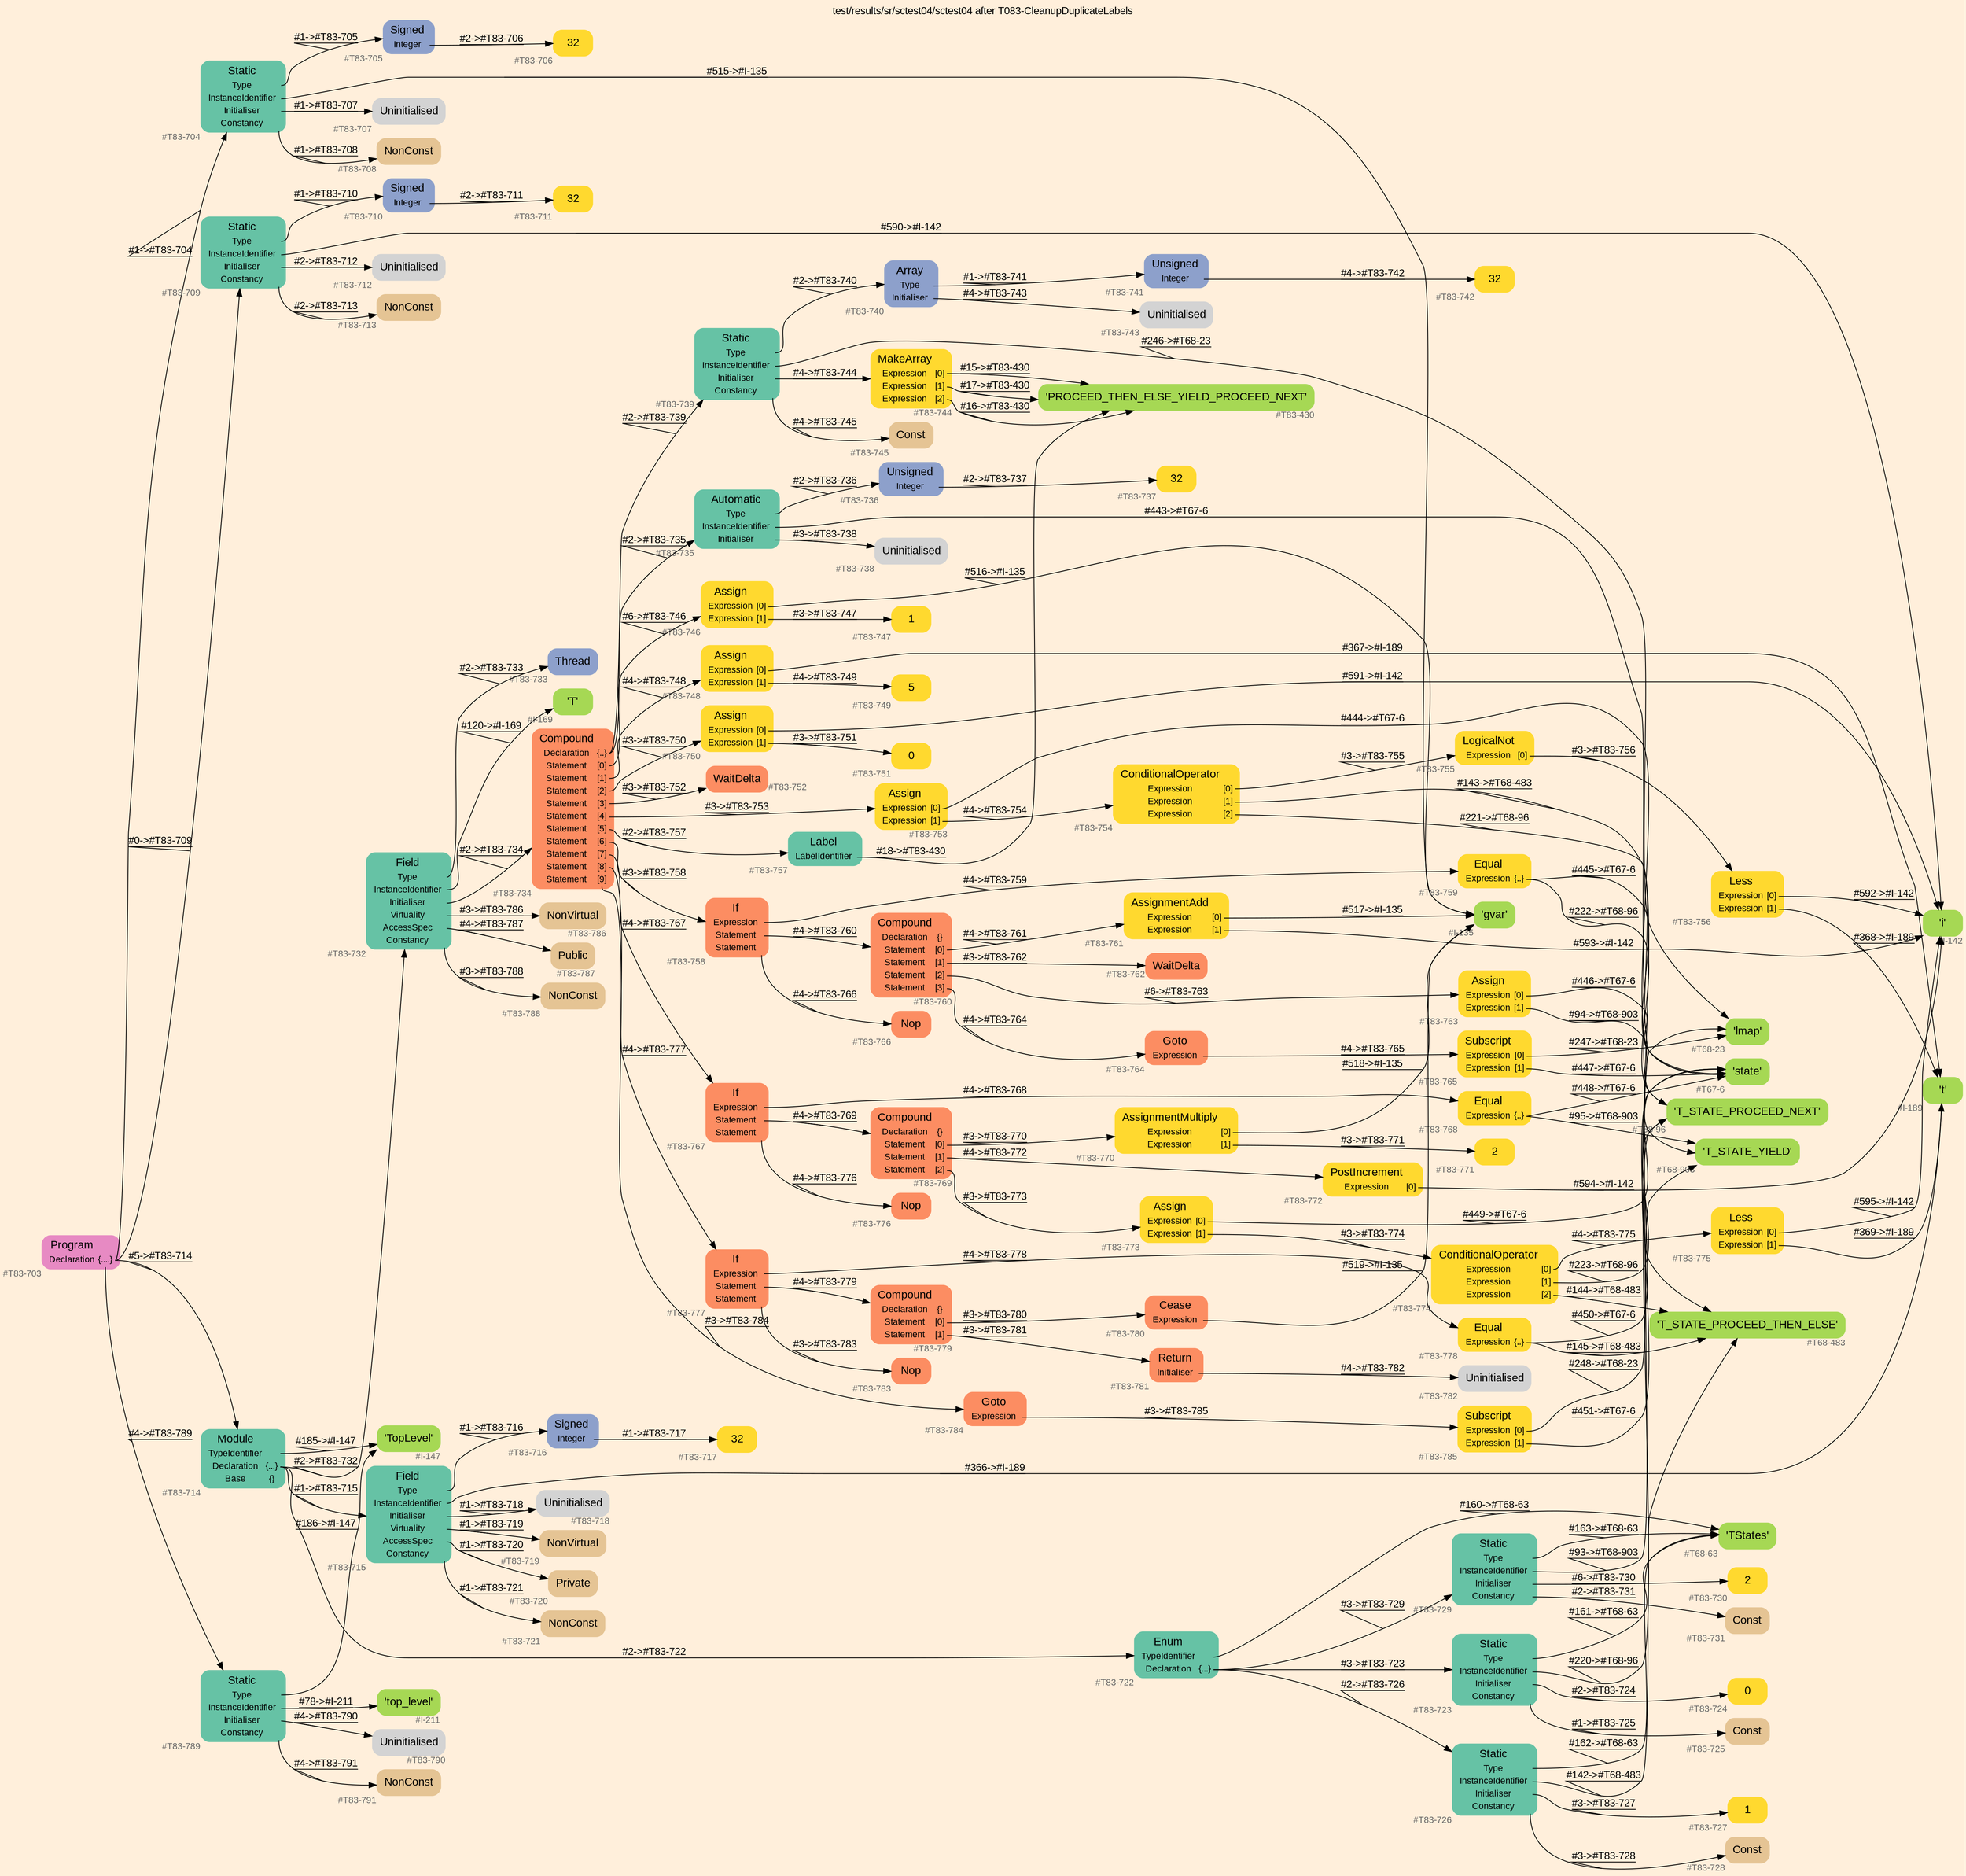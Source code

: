 digraph "test/results/sr/sctest04/sctest04 after T083-CleanupDuplicateLabels" {
label = "test/results/sr/sctest04/sctest04 after T083-CleanupDuplicateLabels"
labelloc = t
graph [
    rankdir = "LR"
    ranksep = 0.3
    bgcolor = antiquewhite1
    color = black
    fontcolor = black
    fontname = "Arial"
];
node [
    fontname = "Arial"
];
edge [
    fontname = "Arial"
];

// -------------------- node figure --------------------
// -------- block #T83-703 ----------
"#T83-703" [
    fillcolor = "/set28/4"
    xlabel = "#T83-703"
    fontsize = "12"
    fontcolor = grey40
    shape = "plaintext"
    label = <<TABLE BORDER="0" CELLBORDER="0" CELLSPACING="0">
     <TR><TD><FONT COLOR="black" POINT-SIZE="15">Program</FONT></TD></TR>
     <TR><TD><FONT COLOR="black" POINT-SIZE="12">Declaration</FONT></TD><TD PORT="port0"><FONT COLOR="black" POINT-SIZE="12">{....}</FONT></TD></TR>
    </TABLE>>
    style = "rounded,filled"
];

// -------- block #T83-704 ----------
"#T83-704" [
    fillcolor = "/set28/1"
    xlabel = "#T83-704"
    fontsize = "12"
    fontcolor = grey40
    shape = "plaintext"
    label = <<TABLE BORDER="0" CELLBORDER="0" CELLSPACING="0">
     <TR><TD><FONT COLOR="black" POINT-SIZE="15">Static</FONT></TD></TR>
     <TR><TD><FONT COLOR="black" POINT-SIZE="12">Type</FONT></TD><TD PORT="port0"></TD></TR>
     <TR><TD><FONT COLOR="black" POINT-SIZE="12">InstanceIdentifier</FONT></TD><TD PORT="port1"></TD></TR>
     <TR><TD><FONT COLOR="black" POINT-SIZE="12">Initialiser</FONT></TD><TD PORT="port2"></TD></TR>
     <TR><TD><FONT COLOR="black" POINT-SIZE="12">Constancy</FONT></TD><TD PORT="port3"></TD></TR>
    </TABLE>>
    style = "rounded,filled"
];

// -------- block #T83-705 ----------
"#T83-705" [
    fillcolor = "/set28/3"
    xlabel = "#T83-705"
    fontsize = "12"
    fontcolor = grey40
    shape = "plaintext"
    label = <<TABLE BORDER="0" CELLBORDER="0" CELLSPACING="0">
     <TR><TD><FONT COLOR="black" POINT-SIZE="15">Signed</FONT></TD></TR>
     <TR><TD><FONT COLOR="black" POINT-SIZE="12">Integer</FONT></TD><TD PORT="port0"></TD></TR>
    </TABLE>>
    style = "rounded,filled"
];

// -------- block #T83-706 ----------
"#T83-706" [
    fillcolor = "/set28/6"
    xlabel = "#T83-706"
    fontsize = "12"
    fontcolor = grey40
    shape = "plaintext"
    label = <<TABLE BORDER="0" CELLBORDER="0" CELLSPACING="0">
     <TR><TD><FONT COLOR="black" POINT-SIZE="15">32</FONT></TD></TR>
    </TABLE>>
    style = "rounded,filled"
];

// -------- block #I-135 ----------
"#I-135" [
    fillcolor = "/set28/5"
    xlabel = "#I-135"
    fontsize = "12"
    fontcolor = grey40
    shape = "plaintext"
    label = <<TABLE BORDER="0" CELLBORDER="0" CELLSPACING="0">
     <TR><TD><FONT COLOR="black" POINT-SIZE="15">'gvar'</FONT></TD></TR>
    </TABLE>>
    style = "rounded,filled"
];

// -------- block #T83-707 ----------
"#T83-707" [
    xlabel = "#T83-707"
    fontsize = "12"
    fontcolor = grey40
    shape = "plaintext"
    label = <<TABLE BORDER="0" CELLBORDER="0" CELLSPACING="0">
     <TR><TD><FONT COLOR="black" POINT-SIZE="15">Uninitialised</FONT></TD></TR>
    </TABLE>>
    style = "rounded,filled"
];

// -------- block #T83-708 ----------
"#T83-708" [
    fillcolor = "/set28/7"
    xlabel = "#T83-708"
    fontsize = "12"
    fontcolor = grey40
    shape = "plaintext"
    label = <<TABLE BORDER="0" CELLBORDER="0" CELLSPACING="0">
     <TR><TD><FONT COLOR="black" POINT-SIZE="15">NonConst</FONT></TD></TR>
    </TABLE>>
    style = "rounded,filled"
];

// -------- block #T83-709 ----------
"#T83-709" [
    fillcolor = "/set28/1"
    xlabel = "#T83-709"
    fontsize = "12"
    fontcolor = grey40
    shape = "plaintext"
    label = <<TABLE BORDER="0" CELLBORDER="0" CELLSPACING="0">
     <TR><TD><FONT COLOR="black" POINT-SIZE="15">Static</FONT></TD></TR>
     <TR><TD><FONT COLOR="black" POINT-SIZE="12">Type</FONT></TD><TD PORT="port0"></TD></TR>
     <TR><TD><FONT COLOR="black" POINT-SIZE="12">InstanceIdentifier</FONT></TD><TD PORT="port1"></TD></TR>
     <TR><TD><FONT COLOR="black" POINT-SIZE="12">Initialiser</FONT></TD><TD PORT="port2"></TD></TR>
     <TR><TD><FONT COLOR="black" POINT-SIZE="12">Constancy</FONT></TD><TD PORT="port3"></TD></TR>
    </TABLE>>
    style = "rounded,filled"
];

// -------- block #T83-710 ----------
"#T83-710" [
    fillcolor = "/set28/3"
    xlabel = "#T83-710"
    fontsize = "12"
    fontcolor = grey40
    shape = "plaintext"
    label = <<TABLE BORDER="0" CELLBORDER="0" CELLSPACING="0">
     <TR><TD><FONT COLOR="black" POINT-SIZE="15">Signed</FONT></TD></TR>
     <TR><TD><FONT COLOR="black" POINT-SIZE="12">Integer</FONT></TD><TD PORT="port0"></TD></TR>
    </TABLE>>
    style = "rounded,filled"
];

// -------- block #T83-711 ----------
"#T83-711" [
    fillcolor = "/set28/6"
    xlabel = "#T83-711"
    fontsize = "12"
    fontcolor = grey40
    shape = "plaintext"
    label = <<TABLE BORDER="0" CELLBORDER="0" CELLSPACING="0">
     <TR><TD><FONT COLOR="black" POINT-SIZE="15">32</FONT></TD></TR>
    </TABLE>>
    style = "rounded,filled"
];

// -------- block #I-142 ----------
"#I-142" [
    fillcolor = "/set28/5"
    xlabel = "#I-142"
    fontsize = "12"
    fontcolor = grey40
    shape = "plaintext"
    label = <<TABLE BORDER="0" CELLBORDER="0" CELLSPACING="0">
     <TR><TD><FONT COLOR="black" POINT-SIZE="15">'i'</FONT></TD></TR>
    </TABLE>>
    style = "rounded,filled"
];

// -------- block #T83-712 ----------
"#T83-712" [
    xlabel = "#T83-712"
    fontsize = "12"
    fontcolor = grey40
    shape = "plaintext"
    label = <<TABLE BORDER="0" CELLBORDER="0" CELLSPACING="0">
     <TR><TD><FONT COLOR="black" POINT-SIZE="15">Uninitialised</FONT></TD></TR>
    </TABLE>>
    style = "rounded,filled"
];

// -------- block #T83-713 ----------
"#T83-713" [
    fillcolor = "/set28/7"
    xlabel = "#T83-713"
    fontsize = "12"
    fontcolor = grey40
    shape = "plaintext"
    label = <<TABLE BORDER="0" CELLBORDER="0" CELLSPACING="0">
     <TR><TD><FONT COLOR="black" POINT-SIZE="15">NonConst</FONT></TD></TR>
    </TABLE>>
    style = "rounded,filled"
];

// -------- block #T83-714 ----------
"#T83-714" [
    fillcolor = "/set28/1"
    xlabel = "#T83-714"
    fontsize = "12"
    fontcolor = grey40
    shape = "plaintext"
    label = <<TABLE BORDER="0" CELLBORDER="0" CELLSPACING="0">
     <TR><TD><FONT COLOR="black" POINT-SIZE="15">Module</FONT></TD></TR>
     <TR><TD><FONT COLOR="black" POINT-SIZE="12">TypeIdentifier</FONT></TD><TD PORT="port0"></TD></TR>
     <TR><TD><FONT COLOR="black" POINT-SIZE="12">Declaration</FONT></TD><TD PORT="port1"><FONT COLOR="black" POINT-SIZE="12">{...}</FONT></TD></TR>
     <TR><TD><FONT COLOR="black" POINT-SIZE="12">Base</FONT></TD><TD PORT="port2"><FONT COLOR="black" POINT-SIZE="12">{}</FONT></TD></TR>
    </TABLE>>
    style = "rounded,filled"
];

// -------- block #I-147 ----------
"#I-147" [
    fillcolor = "/set28/5"
    xlabel = "#I-147"
    fontsize = "12"
    fontcolor = grey40
    shape = "plaintext"
    label = <<TABLE BORDER="0" CELLBORDER="0" CELLSPACING="0">
     <TR><TD><FONT COLOR="black" POINT-SIZE="15">'TopLevel'</FONT></TD></TR>
    </TABLE>>
    style = "rounded,filled"
];

// -------- block #T83-715 ----------
"#T83-715" [
    fillcolor = "/set28/1"
    xlabel = "#T83-715"
    fontsize = "12"
    fontcolor = grey40
    shape = "plaintext"
    label = <<TABLE BORDER="0" CELLBORDER="0" CELLSPACING="0">
     <TR><TD><FONT COLOR="black" POINT-SIZE="15">Field</FONT></TD></TR>
     <TR><TD><FONT COLOR="black" POINT-SIZE="12">Type</FONT></TD><TD PORT="port0"></TD></TR>
     <TR><TD><FONT COLOR="black" POINT-SIZE="12">InstanceIdentifier</FONT></TD><TD PORT="port1"></TD></TR>
     <TR><TD><FONT COLOR="black" POINT-SIZE="12">Initialiser</FONT></TD><TD PORT="port2"></TD></TR>
     <TR><TD><FONT COLOR="black" POINT-SIZE="12">Virtuality</FONT></TD><TD PORT="port3"></TD></TR>
     <TR><TD><FONT COLOR="black" POINT-SIZE="12">AccessSpec</FONT></TD><TD PORT="port4"></TD></TR>
     <TR><TD><FONT COLOR="black" POINT-SIZE="12">Constancy</FONT></TD><TD PORT="port5"></TD></TR>
    </TABLE>>
    style = "rounded,filled"
];

// -------- block #T83-716 ----------
"#T83-716" [
    fillcolor = "/set28/3"
    xlabel = "#T83-716"
    fontsize = "12"
    fontcolor = grey40
    shape = "plaintext"
    label = <<TABLE BORDER="0" CELLBORDER="0" CELLSPACING="0">
     <TR><TD><FONT COLOR="black" POINT-SIZE="15">Signed</FONT></TD></TR>
     <TR><TD><FONT COLOR="black" POINT-SIZE="12">Integer</FONT></TD><TD PORT="port0"></TD></TR>
    </TABLE>>
    style = "rounded,filled"
];

// -------- block #T83-717 ----------
"#T83-717" [
    fillcolor = "/set28/6"
    xlabel = "#T83-717"
    fontsize = "12"
    fontcolor = grey40
    shape = "plaintext"
    label = <<TABLE BORDER="0" CELLBORDER="0" CELLSPACING="0">
     <TR><TD><FONT COLOR="black" POINT-SIZE="15">32</FONT></TD></TR>
    </TABLE>>
    style = "rounded,filled"
];

// -------- block #I-189 ----------
"#I-189" [
    fillcolor = "/set28/5"
    xlabel = "#I-189"
    fontsize = "12"
    fontcolor = grey40
    shape = "plaintext"
    label = <<TABLE BORDER="0" CELLBORDER="0" CELLSPACING="0">
     <TR><TD><FONT COLOR="black" POINT-SIZE="15">'t'</FONT></TD></TR>
    </TABLE>>
    style = "rounded,filled"
];

// -------- block #T83-718 ----------
"#T83-718" [
    xlabel = "#T83-718"
    fontsize = "12"
    fontcolor = grey40
    shape = "plaintext"
    label = <<TABLE BORDER="0" CELLBORDER="0" CELLSPACING="0">
     <TR><TD><FONT COLOR="black" POINT-SIZE="15">Uninitialised</FONT></TD></TR>
    </TABLE>>
    style = "rounded,filled"
];

// -------- block #T83-719 ----------
"#T83-719" [
    fillcolor = "/set28/7"
    xlabel = "#T83-719"
    fontsize = "12"
    fontcolor = grey40
    shape = "plaintext"
    label = <<TABLE BORDER="0" CELLBORDER="0" CELLSPACING="0">
     <TR><TD><FONT COLOR="black" POINT-SIZE="15">NonVirtual</FONT></TD></TR>
    </TABLE>>
    style = "rounded,filled"
];

// -------- block #T83-720 ----------
"#T83-720" [
    fillcolor = "/set28/7"
    xlabel = "#T83-720"
    fontsize = "12"
    fontcolor = grey40
    shape = "plaintext"
    label = <<TABLE BORDER="0" CELLBORDER="0" CELLSPACING="0">
     <TR><TD><FONT COLOR="black" POINT-SIZE="15">Private</FONT></TD></TR>
    </TABLE>>
    style = "rounded,filled"
];

// -------- block #T83-721 ----------
"#T83-721" [
    fillcolor = "/set28/7"
    xlabel = "#T83-721"
    fontsize = "12"
    fontcolor = grey40
    shape = "plaintext"
    label = <<TABLE BORDER="0" CELLBORDER="0" CELLSPACING="0">
     <TR><TD><FONT COLOR="black" POINT-SIZE="15">NonConst</FONT></TD></TR>
    </TABLE>>
    style = "rounded,filled"
];

// -------- block #T83-722 ----------
"#T83-722" [
    fillcolor = "/set28/1"
    xlabel = "#T83-722"
    fontsize = "12"
    fontcolor = grey40
    shape = "plaintext"
    label = <<TABLE BORDER="0" CELLBORDER="0" CELLSPACING="0">
     <TR><TD><FONT COLOR="black" POINT-SIZE="15">Enum</FONT></TD></TR>
     <TR><TD><FONT COLOR="black" POINT-SIZE="12">TypeIdentifier</FONT></TD><TD PORT="port0"></TD></TR>
     <TR><TD><FONT COLOR="black" POINT-SIZE="12">Declaration</FONT></TD><TD PORT="port1"><FONT COLOR="black" POINT-SIZE="12">{...}</FONT></TD></TR>
    </TABLE>>
    style = "rounded,filled"
];

// -------- block #T68-63 ----------
"#T68-63" [
    fillcolor = "/set28/5"
    xlabel = "#T68-63"
    fontsize = "12"
    fontcolor = grey40
    shape = "plaintext"
    label = <<TABLE BORDER="0" CELLBORDER="0" CELLSPACING="0">
     <TR><TD><FONT COLOR="black" POINT-SIZE="15">'TStates'</FONT></TD></TR>
    </TABLE>>
    style = "rounded,filled"
];

// -------- block #T83-723 ----------
"#T83-723" [
    fillcolor = "/set28/1"
    xlabel = "#T83-723"
    fontsize = "12"
    fontcolor = grey40
    shape = "plaintext"
    label = <<TABLE BORDER="0" CELLBORDER="0" CELLSPACING="0">
     <TR><TD><FONT COLOR="black" POINT-SIZE="15">Static</FONT></TD></TR>
     <TR><TD><FONT COLOR="black" POINT-SIZE="12">Type</FONT></TD><TD PORT="port0"></TD></TR>
     <TR><TD><FONT COLOR="black" POINT-SIZE="12">InstanceIdentifier</FONT></TD><TD PORT="port1"></TD></TR>
     <TR><TD><FONT COLOR="black" POINT-SIZE="12">Initialiser</FONT></TD><TD PORT="port2"></TD></TR>
     <TR><TD><FONT COLOR="black" POINT-SIZE="12">Constancy</FONT></TD><TD PORT="port3"></TD></TR>
    </TABLE>>
    style = "rounded,filled"
];

// -------- block #T68-96 ----------
"#T68-96" [
    fillcolor = "/set28/5"
    xlabel = "#T68-96"
    fontsize = "12"
    fontcolor = grey40
    shape = "plaintext"
    label = <<TABLE BORDER="0" CELLBORDER="0" CELLSPACING="0">
     <TR><TD><FONT COLOR="black" POINT-SIZE="15">'T_STATE_PROCEED_NEXT'</FONT></TD></TR>
    </TABLE>>
    style = "rounded,filled"
];

// -------- block #T83-724 ----------
"#T83-724" [
    fillcolor = "/set28/6"
    xlabel = "#T83-724"
    fontsize = "12"
    fontcolor = grey40
    shape = "plaintext"
    label = <<TABLE BORDER="0" CELLBORDER="0" CELLSPACING="0">
     <TR><TD><FONT COLOR="black" POINT-SIZE="15">0</FONT></TD></TR>
    </TABLE>>
    style = "rounded,filled"
];

// -------- block #T83-725 ----------
"#T83-725" [
    fillcolor = "/set28/7"
    xlabel = "#T83-725"
    fontsize = "12"
    fontcolor = grey40
    shape = "plaintext"
    label = <<TABLE BORDER="0" CELLBORDER="0" CELLSPACING="0">
     <TR><TD><FONT COLOR="black" POINT-SIZE="15">Const</FONT></TD></TR>
    </TABLE>>
    style = "rounded,filled"
];

// -------- block #T83-726 ----------
"#T83-726" [
    fillcolor = "/set28/1"
    xlabel = "#T83-726"
    fontsize = "12"
    fontcolor = grey40
    shape = "plaintext"
    label = <<TABLE BORDER="0" CELLBORDER="0" CELLSPACING="0">
     <TR><TD><FONT COLOR="black" POINT-SIZE="15">Static</FONT></TD></TR>
     <TR><TD><FONT COLOR="black" POINT-SIZE="12">Type</FONT></TD><TD PORT="port0"></TD></TR>
     <TR><TD><FONT COLOR="black" POINT-SIZE="12">InstanceIdentifier</FONT></TD><TD PORT="port1"></TD></TR>
     <TR><TD><FONT COLOR="black" POINT-SIZE="12">Initialiser</FONT></TD><TD PORT="port2"></TD></TR>
     <TR><TD><FONT COLOR="black" POINT-SIZE="12">Constancy</FONT></TD><TD PORT="port3"></TD></TR>
    </TABLE>>
    style = "rounded,filled"
];

// -------- block #T68-483 ----------
"#T68-483" [
    fillcolor = "/set28/5"
    xlabel = "#T68-483"
    fontsize = "12"
    fontcolor = grey40
    shape = "plaintext"
    label = <<TABLE BORDER="0" CELLBORDER="0" CELLSPACING="0">
     <TR><TD><FONT COLOR="black" POINT-SIZE="15">'T_STATE_PROCEED_THEN_ELSE'</FONT></TD></TR>
    </TABLE>>
    style = "rounded,filled"
];

// -------- block #T83-727 ----------
"#T83-727" [
    fillcolor = "/set28/6"
    xlabel = "#T83-727"
    fontsize = "12"
    fontcolor = grey40
    shape = "plaintext"
    label = <<TABLE BORDER="0" CELLBORDER="0" CELLSPACING="0">
     <TR><TD><FONT COLOR="black" POINT-SIZE="15">1</FONT></TD></TR>
    </TABLE>>
    style = "rounded,filled"
];

// -------- block #T83-728 ----------
"#T83-728" [
    fillcolor = "/set28/7"
    xlabel = "#T83-728"
    fontsize = "12"
    fontcolor = grey40
    shape = "plaintext"
    label = <<TABLE BORDER="0" CELLBORDER="0" CELLSPACING="0">
     <TR><TD><FONT COLOR="black" POINT-SIZE="15">Const</FONT></TD></TR>
    </TABLE>>
    style = "rounded,filled"
];

// -------- block #T83-729 ----------
"#T83-729" [
    fillcolor = "/set28/1"
    xlabel = "#T83-729"
    fontsize = "12"
    fontcolor = grey40
    shape = "plaintext"
    label = <<TABLE BORDER="0" CELLBORDER="0" CELLSPACING="0">
     <TR><TD><FONT COLOR="black" POINT-SIZE="15">Static</FONT></TD></TR>
     <TR><TD><FONT COLOR="black" POINT-SIZE="12">Type</FONT></TD><TD PORT="port0"></TD></TR>
     <TR><TD><FONT COLOR="black" POINT-SIZE="12">InstanceIdentifier</FONT></TD><TD PORT="port1"></TD></TR>
     <TR><TD><FONT COLOR="black" POINT-SIZE="12">Initialiser</FONT></TD><TD PORT="port2"></TD></TR>
     <TR><TD><FONT COLOR="black" POINT-SIZE="12">Constancy</FONT></TD><TD PORT="port3"></TD></TR>
    </TABLE>>
    style = "rounded,filled"
];

// -------- block #T68-903 ----------
"#T68-903" [
    fillcolor = "/set28/5"
    xlabel = "#T68-903"
    fontsize = "12"
    fontcolor = grey40
    shape = "plaintext"
    label = <<TABLE BORDER="0" CELLBORDER="0" CELLSPACING="0">
     <TR><TD><FONT COLOR="black" POINT-SIZE="15">'T_STATE_YIELD'</FONT></TD></TR>
    </TABLE>>
    style = "rounded,filled"
];

// -------- block #T83-730 ----------
"#T83-730" [
    fillcolor = "/set28/6"
    xlabel = "#T83-730"
    fontsize = "12"
    fontcolor = grey40
    shape = "plaintext"
    label = <<TABLE BORDER="0" CELLBORDER="0" CELLSPACING="0">
     <TR><TD><FONT COLOR="black" POINT-SIZE="15">2</FONT></TD></TR>
    </TABLE>>
    style = "rounded,filled"
];

// -------- block #T83-731 ----------
"#T83-731" [
    fillcolor = "/set28/7"
    xlabel = "#T83-731"
    fontsize = "12"
    fontcolor = grey40
    shape = "plaintext"
    label = <<TABLE BORDER="0" CELLBORDER="0" CELLSPACING="0">
     <TR><TD><FONT COLOR="black" POINT-SIZE="15">Const</FONT></TD></TR>
    </TABLE>>
    style = "rounded,filled"
];

// -------- block #T83-732 ----------
"#T83-732" [
    fillcolor = "/set28/1"
    xlabel = "#T83-732"
    fontsize = "12"
    fontcolor = grey40
    shape = "plaintext"
    label = <<TABLE BORDER="0" CELLBORDER="0" CELLSPACING="0">
     <TR><TD><FONT COLOR="black" POINT-SIZE="15">Field</FONT></TD></TR>
     <TR><TD><FONT COLOR="black" POINT-SIZE="12">Type</FONT></TD><TD PORT="port0"></TD></TR>
     <TR><TD><FONT COLOR="black" POINT-SIZE="12">InstanceIdentifier</FONT></TD><TD PORT="port1"></TD></TR>
     <TR><TD><FONT COLOR="black" POINT-SIZE="12">Initialiser</FONT></TD><TD PORT="port2"></TD></TR>
     <TR><TD><FONT COLOR="black" POINT-SIZE="12">Virtuality</FONT></TD><TD PORT="port3"></TD></TR>
     <TR><TD><FONT COLOR="black" POINT-SIZE="12">AccessSpec</FONT></TD><TD PORT="port4"></TD></TR>
     <TR><TD><FONT COLOR="black" POINT-SIZE="12">Constancy</FONT></TD><TD PORT="port5"></TD></TR>
    </TABLE>>
    style = "rounded,filled"
];

// -------- block #T83-733 ----------
"#T83-733" [
    fillcolor = "/set28/3"
    xlabel = "#T83-733"
    fontsize = "12"
    fontcolor = grey40
    shape = "plaintext"
    label = <<TABLE BORDER="0" CELLBORDER="0" CELLSPACING="0">
     <TR><TD><FONT COLOR="black" POINT-SIZE="15">Thread</FONT></TD></TR>
    </TABLE>>
    style = "rounded,filled"
];

// -------- block #I-169 ----------
"#I-169" [
    fillcolor = "/set28/5"
    xlabel = "#I-169"
    fontsize = "12"
    fontcolor = grey40
    shape = "plaintext"
    label = <<TABLE BORDER="0" CELLBORDER="0" CELLSPACING="0">
     <TR><TD><FONT COLOR="black" POINT-SIZE="15">'T'</FONT></TD></TR>
    </TABLE>>
    style = "rounded,filled"
];

// -------- block #T83-734 ----------
"#T83-734" [
    fillcolor = "/set28/2"
    xlabel = "#T83-734"
    fontsize = "12"
    fontcolor = grey40
    shape = "plaintext"
    label = <<TABLE BORDER="0" CELLBORDER="0" CELLSPACING="0">
     <TR><TD><FONT COLOR="black" POINT-SIZE="15">Compound</FONT></TD></TR>
     <TR><TD><FONT COLOR="black" POINT-SIZE="12">Declaration</FONT></TD><TD PORT="port0"><FONT COLOR="black" POINT-SIZE="12">{..}</FONT></TD></TR>
     <TR><TD><FONT COLOR="black" POINT-SIZE="12">Statement</FONT></TD><TD PORT="port1"><FONT COLOR="black" POINT-SIZE="12">[0]</FONT></TD></TR>
     <TR><TD><FONT COLOR="black" POINT-SIZE="12">Statement</FONT></TD><TD PORT="port2"><FONT COLOR="black" POINT-SIZE="12">[1]</FONT></TD></TR>
     <TR><TD><FONT COLOR="black" POINT-SIZE="12">Statement</FONT></TD><TD PORT="port3"><FONT COLOR="black" POINT-SIZE="12">[2]</FONT></TD></TR>
     <TR><TD><FONT COLOR="black" POINT-SIZE="12">Statement</FONT></TD><TD PORT="port4"><FONT COLOR="black" POINT-SIZE="12">[3]</FONT></TD></TR>
     <TR><TD><FONT COLOR="black" POINT-SIZE="12">Statement</FONT></TD><TD PORT="port5"><FONT COLOR="black" POINT-SIZE="12">[4]</FONT></TD></TR>
     <TR><TD><FONT COLOR="black" POINT-SIZE="12">Statement</FONT></TD><TD PORT="port6"><FONT COLOR="black" POINT-SIZE="12">[5]</FONT></TD></TR>
     <TR><TD><FONT COLOR="black" POINT-SIZE="12">Statement</FONT></TD><TD PORT="port7"><FONT COLOR="black" POINT-SIZE="12">[6]</FONT></TD></TR>
     <TR><TD><FONT COLOR="black" POINT-SIZE="12">Statement</FONT></TD><TD PORT="port8"><FONT COLOR="black" POINT-SIZE="12">[7]</FONT></TD></TR>
     <TR><TD><FONT COLOR="black" POINT-SIZE="12">Statement</FONT></TD><TD PORT="port9"><FONT COLOR="black" POINT-SIZE="12">[8]</FONT></TD></TR>
     <TR><TD><FONT COLOR="black" POINT-SIZE="12">Statement</FONT></TD><TD PORT="port10"><FONT COLOR="black" POINT-SIZE="12">[9]</FONT></TD></TR>
    </TABLE>>
    style = "rounded,filled"
];

// -------- block #T83-735 ----------
"#T83-735" [
    fillcolor = "/set28/1"
    xlabel = "#T83-735"
    fontsize = "12"
    fontcolor = grey40
    shape = "plaintext"
    label = <<TABLE BORDER="0" CELLBORDER="0" CELLSPACING="0">
     <TR><TD><FONT COLOR="black" POINT-SIZE="15">Automatic</FONT></TD></TR>
     <TR><TD><FONT COLOR="black" POINT-SIZE="12">Type</FONT></TD><TD PORT="port0"></TD></TR>
     <TR><TD><FONT COLOR="black" POINT-SIZE="12">InstanceIdentifier</FONT></TD><TD PORT="port1"></TD></TR>
     <TR><TD><FONT COLOR="black" POINT-SIZE="12">Initialiser</FONT></TD><TD PORT="port2"></TD></TR>
    </TABLE>>
    style = "rounded,filled"
];

// -------- block #T83-736 ----------
"#T83-736" [
    fillcolor = "/set28/3"
    xlabel = "#T83-736"
    fontsize = "12"
    fontcolor = grey40
    shape = "plaintext"
    label = <<TABLE BORDER="0" CELLBORDER="0" CELLSPACING="0">
     <TR><TD><FONT COLOR="black" POINT-SIZE="15">Unsigned</FONT></TD></TR>
     <TR><TD><FONT COLOR="black" POINT-SIZE="12">Integer</FONT></TD><TD PORT="port0"></TD></TR>
    </TABLE>>
    style = "rounded,filled"
];

// -------- block #T83-737 ----------
"#T83-737" [
    fillcolor = "/set28/6"
    xlabel = "#T83-737"
    fontsize = "12"
    fontcolor = grey40
    shape = "plaintext"
    label = <<TABLE BORDER="0" CELLBORDER="0" CELLSPACING="0">
     <TR><TD><FONT COLOR="black" POINT-SIZE="15">32</FONT></TD></TR>
    </TABLE>>
    style = "rounded,filled"
];

// -------- block #T67-6 ----------
"#T67-6" [
    fillcolor = "/set28/5"
    xlabel = "#T67-6"
    fontsize = "12"
    fontcolor = grey40
    shape = "plaintext"
    label = <<TABLE BORDER="0" CELLBORDER="0" CELLSPACING="0">
     <TR><TD><FONT COLOR="black" POINT-SIZE="15">'state'</FONT></TD></TR>
    </TABLE>>
    style = "rounded,filled"
];

// -------- block #T83-738 ----------
"#T83-738" [
    xlabel = "#T83-738"
    fontsize = "12"
    fontcolor = grey40
    shape = "plaintext"
    label = <<TABLE BORDER="0" CELLBORDER="0" CELLSPACING="0">
     <TR><TD><FONT COLOR="black" POINT-SIZE="15">Uninitialised</FONT></TD></TR>
    </TABLE>>
    style = "rounded,filled"
];

// -------- block #T83-739 ----------
"#T83-739" [
    fillcolor = "/set28/1"
    xlabel = "#T83-739"
    fontsize = "12"
    fontcolor = grey40
    shape = "plaintext"
    label = <<TABLE BORDER="0" CELLBORDER="0" CELLSPACING="0">
     <TR><TD><FONT COLOR="black" POINT-SIZE="15">Static</FONT></TD></TR>
     <TR><TD><FONT COLOR="black" POINT-SIZE="12">Type</FONT></TD><TD PORT="port0"></TD></TR>
     <TR><TD><FONT COLOR="black" POINT-SIZE="12">InstanceIdentifier</FONT></TD><TD PORT="port1"></TD></TR>
     <TR><TD><FONT COLOR="black" POINT-SIZE="12">Initialiser</FONT></TD><TD PORT="port2"></TD></TR>
     <TR><TD><FONT COLOR="black" POINT-SIZE="12">Constancy</FONT></TD><TD PORT="port3"></TD></TR>
    </TABLE>>
    style = "rounded,filled"
];

// -------- block #T83-740 ----------
"#T83-740" [
    fillcolor = "/set28/3"
    xlabel = "#T83-740"
    fontsize = "12"
    fontcolor = grey40
    shape = "plaintext"
    label = <<TABLE BORDER="0" CELLBORDER="0" CELLSPACING="0">
     <TR><TD><FONT COLOR="black" POINT-SIZE="15">Array</FONT></TD></TR>
     <TR><TD><FONT COLOR="black" POINT-SIZE="12">Type</FONT></TD><TD PORT="port0"></TD></TR>
     <TR><TD><FONT COLOR="black" POINT-SIZE="12">Initialiser</FONT></TD><TD PORT="port1"></TD></TR>
    </TABLE>>
    style = "rounded,filled"
];

// -------- block #T83-741 ----------
"#T83-741" [
    fillcolor = "/set28/3"
    xlabel = "#T83-741"
    fontsize = "12"
    fontcolor = grey40
    shape = "plaintext"
    label = <<TABLE BORDER="0" CELLBORDER="0" CELLSPACING="0">
     <TR><TD><FONT COLOR="black" POINT-SIZE="15">Unsigned</FONT></TD></TR>
     <TR><TD><FONT COLOR="black" POINT-SIZE="12">Integer</FONT></TD><TD PORT="port0"></TD></TR>
    </TABLE>>
    style = "rounded,filled"
];

// -------- block #T83-742 ----------
"#T83-742" [
    fillcolor = "/set28/6"
    xlabel = "#T83-742"
    fontsize = "12"
    fontcolor = grey40
    shape = "plaintext"
    label = <<TABLE BORDER="0" CELLBORDER="0" CELLSPACING="0">
     <TR><TD><FONT COLOR="black" POINT-SIZE="15">32</FONT></TD></TR>
    </TABLE>>
    style = "rounded,filled"
];

// -------- block #T83-743 ----------
"#T83-743" [
    xlabel = "#T83-743"
    fontsize = "12"
    fontcolor = grey40
    shape = "plaintext"
    label = <<TABLE BORDER="0" CELLBORDER="0" CELLSPACING="0">
     <TR><TD><FONT COLOR="black" POINT-SIZE="15">Uninitialised</FONT></TD></TR>
    </TABLE>>
    style = "rounded,filled"
];

// -------- block #T68-23 ----------
"#T68-23" [
    fillcolor = "/set28/5"
    xlabel = "#T68-23"
    fontsize = "12"
    fontcolor = grey40
    shape = "plaintext"
    label = <<TABLE BORDER="0" CELLBORDER="0" CELLSPACING="0">
     <TR><TD><FONT COLOR="black" POINT-SIZE="15">'lmap'</FONT></TD></TR>
    </TABLE>>
    style = "rounded,filled"
];

// -------- block #T83-744 ----------
"#T83-744" [
    fillcolor = "/set28/6"
    xlabel = "#T83-744"
    fontsize = "12"
    fontcolor = grey40
    shape = "plaintext"
    label = <<TABLE BORDER="0" CELLBORDER="0" CELLSPACING="0">
     <TR><TD><FONT COLOR="black" POINT-SIZE="15">MakeArray</FONT></TD></TR>
     <TR><TD><FONT COLOR="black" POINT-SIZE="12">Expression</FONT></TD><TD PORT="port0"><FONT COLOR="black" POINT-SIZE="12">[0]</FONT></TD></TR>
     <TR><TD><FONT COLOR="black" POINT-SIZE="12">Expression</FONT></TD><TD PORT="port1"><FONT COLOR="black" POINT-SIZE="12">[1]</FONT></TD></TR>
     <TR><TD><FONT COLOR="black" POINT-SIZE="12">Expression</FONT></TD><TD PORT="port2"><FONT COLOR="black" POINT-SIZE="12">[2]</FONT></TD></TR>
    </TABLE>>
    style = "rounded,filled"
];

// -------- block #T83-430 ----------
"#T83-430" [
    fillcolor = "/set28/5"
    xlabel = "#T83-430"
    fontsize = "12"
    fontcolor = grey40
    shape = "plaintext"
    label = <<TABLE BORDER="0" CELLBORDER="0" CELLSPACING="0">
     <TR><TD><FONT COLOR="black" POINT-SIZE="15">'PROCEED_THEN_ELSE_YIELD_PROCEED_NEXT'</FONT></TD></TR>
    </TABLE>>
    style = "rounded,filled"
];

// -------- block #T83-745 ----------
"#T83-745" [
    fillcolor = "/set28/7"
    xlabel = "#T83-745"
    fontsize = "12"
    fontcolor = grey40
    shape = "plaintext"
    label = <<TABLE BORDER="0" CELLBORDER="0" CELLSPACING="0">
     <TR><TD><FONT COLOR="black" POINT-SIZE="15">Const</FONT></TD></TR>
    </TABLE>>
    style = "rounded,filled"
];

// -------- block #T83-746 ----------
"#T83-746" [
    fillcolor = "/set28/6"
    xlabel = "#T83-746"
    fontsize = "12"
    fontcolor = grey40
    shape = "plaintext"
    label = <<TABLE BORDER="0" CELLBORDER="0" CELLSPACING="0">
     <TR><TD><FONT COLOR="black" POINT-SIZE="15">Assign</FONT></TD></TR>
     <TR><TD><FONT COLOR="black" POINT-SIZE="12">Expression</FONT></TD><TD PORT="port0"><FONT COLOR="black" POINT-SIZE="12">[0]</FONT></TD></TR>
     <TR><TD><FONT COLOR="black" POINT-SIZE="12">Expression</FONT></TD><TD PORT="port1"><FONT COLOR="black" POINT-SIZE="12">[1]</FONT></TD></TR>
    </TABLE>>
    style = "rounded,filled"
];

// -------- block #T83-747 ----------
"#T83-747" [
    fillcolor = "/set28/6"
    xlabel = "#T83-747"
    fontsize = "12"
    fontcolor = grey40
    shape = "plaintext"
    label = <<TABLE BORDER="0" CELLBORDER="0" CELLSPACING="0">
     <TR><TD><FONT COLOR="black" POINT-SIZE="15">1</FONT></TD></TR>
    </TABLE>>
    style = "rounded,filled"
];

// -------- block #T83-748 ----------
"#T83-748" [
    fillcolor = "/set28/6"
    xlabel = "#T83-748"
    fontsize = "12"
    fontcolor = grey40
    shape = "plaintext"
    label = <<TABLE BORDER="0" CELLBORDER="0" CELLSPACING="0">
     <TR><TD><FONT COLOR="black" POINT-SIZE="15">Assign</FONT></TD></TR>
     <TR><TD><FONT COLOR="black" POINT-SIZE="12">Expression</FONT></TD><TD PORT="port0"><FONT COLOR="black" POINT-SIZE="12">[0]</FONT></TD></TR>
     <TR><TD><FONT COLOR="black" POINT-SIZE="12">Expression</FONT></TD><TD PORT="port1"><FONT COLOR="black" POINT-SIZE="12">[1]</FONT></TD></TR>
    </TABLE>>
    style = "rounded,filled"
];

// -------- block #T83-749 ----------
"#T83-749" [
    fillcolor = "/set28/6"
    xlabel = "#T83-749"
    fontsize = "12"
    fontcolor = grey40
    shape = "plaintext"
    label = <<TABLE BORDER="0" CELLBORDER="0" CELLSPACING="0">
     <TR><TD><FONT COLOR="black" POINT-SIZE="15">5</FONT></TD></TR>
    </TABLE>>
    style = "rounded,filled"
];

// -------- block #T83-750 ----------
"#T83-750" [
    fillcolor = "/set28/6"
    xlabel = "#T83-750"
    fontsize = "12"
    fontcolor = grey40
    shape = "plaintext"
    label = <<TABLE BORDER="0" CELLBORDER="0" CELLSPACING="0">
     <TR><TD><FONT COLOR="black" POINT-SIZE="15">Assign</FONT></TD></TR>
     <TR><TD><FONT COLOR="black" POINT-SIZE="12">Expression</FONT></TD><TD PORT="port0"><FONT COLOR="black" POINT-SIZE="12">[0]</FONT></TD></TR>
     <TR><TD><FONT COLOR="black" POINT-SIZE="12">Expression</FONT></TD><TD PORT="port1"><FONT COLOR="black" POINT-SIZE="12">[1]</FONT></TD></TR>
    </TABLE>>
    style = "rounded,filled"
];

// -------- block #T83-751 ----------
"#T83-751" [
    fillcolor = "/set28/6"
    xlabel = "#T83-751"
    fontsize = "12"
    fontcolor = grey40
    shape = "plaintext"
    label = <<TABLE BORDER="0" CELLBORDER="0" CELLSPACING="0">
     <TR><TD><FONT COLOR="black" POINT-SIZE="15">0</FONT></TD></TR>
    </TABLE>>
    style = "rounded,filled"
];

// -------- block #T83-752 ----------
"#T83-752" [
    fillcolor = "/set28/2"
    xlabel = "#T83-752"
    fontsize = "12"
    fontcolor = grey40
    shape = "plaintext"
    label = <<TABLE BORDER="0" CELLBORDER="0" CELLSPACING="0">
     <TR><TD><FONT COLOR="black" POINT-SIZE="15">WaitDelta</FONT></TD></TR>
    </TABLE>>
    style = "rounded,filled"
];

// -------- block #T83-753 ----------
"#T83-753" [
    fillcolor = "/set28/6"
    xlabel = "#T83-753"
    fontsize = "12"
    fontcolor = grey40
    shape = "plaintext"
    label = <<TABLE BORDER="0" CELLBORDER="0" CELLSPACING="0">
     <TR><TD><FONT COLOR="black" POINT-SIZE="15">Assign</FONT></TD></TR>
     <TR><TD><FONT COLOR="black" POINT-SIZE="12">Expression</FONT></TD><TD PORT="port0"><FONT COLOR="black" POINT-SIZE="12">[0]</FONT></TD></TR>
     <TR><TD><FONT COLOR="black" POINT-SIZE="12">Expression</FONT></TD><TD PORT="port1"><FONT COLOR="black" POINT-SIZE="12">[1]</FONT></TD></TR>
    </TABLE>>
    style = "rounded,filled"
];

// -------- block #T83-754 ----------
"#T83-754" [
    fillcolor = "/set28/6"
    xlabel = "#T83-754"
    fontsize = "12"
    fontcolor = grey40
    shape = "plaintext"
    label = <<TABLE BORDER="0" CELLBORDER="0" CELLSPACING="0">
     <TR><TD><FONT COLOR="black" POINT-SIZE="15">ConditionalOperator</FONT></TD></TR>
     <TR><TD><FONT COLOR="black" POINT-SIZE="12">Expression</FONT></TD><TD PORT="port0"><FONT COLOR="black" POINT-SIZE="12">[0]</FONT></TD></TR>
     <TR><TD><FONT COLOR="black" POINT-SIZE="12">Expression</FONT></TD><TD PORT="port1"><FONT COLOR="black" POINT-SIZE="12">[1]</FONT></TD></TR>
     <TR><TD><FONT COLOR="black" POINT-SIZE="12">Expression</FONT></TD><TD PORT="port2"><FONT COLOR="black" POINT-SIZE="12">[2]</FONT></TD></TR>
    </TABLE>>
    style = "rounded,filled"
];

// -------- block #T83-755 ----------
"#T83-755" [
    fillcolor = "/set28/6"
    xlabel = "#T83-755"
    fontsize = "12"
    fontcolor = grey40
    shape = "plaintext"
    label = <<TABLE BORDER="0" CELLBORDER="0" CELLSPACING="0">
     <TR><TD><FONT COLOR="black" POINT-SIZE="15">LogicalNot</FONT></TD></TR>
     <TR><TD><FONT COLOR="black" POINT-SIZE="12">Expression</FONT></TD><TD PORT="port0"><FONT COLOR="black" POINT-SIZE="12">[0]</FONT></TD></TR>
    </TABLE>>
    style = "rounded,filled"
];

// -------- block #T83-756 ----------
"#T83-756" [
    fillcolor = "/set28/6"
    xlabel = "#T83-756"
    fontsize = "12"
    fontcolor = grey40
    shape = "plaintext"
    label = <<TABLE BORDER="0" CELLBORDER="0" CELLSPACING="0">
     <TR><TD><FONT COLOR="black" POINT-SIZE="15">Less</FONT></TD></TR>
     <TR><TD><FONT COLOR="black" POINT-SIZE="12">Expression</FONT></TD><TD PORT="port0"><FONT COLOR="black" POINT-SIZE="12">[0]</FONT></TD></TR>
     <TR><TD><FONT COLOR="black" POINT-SIZE="12">Expression</FONT></TD><TD PORT="port1"><FONT COLOR="black" POINT-SIZE="12">[1]</FONT></TD></TR>
    </TABLE>>
    style = "rounded,filled"
];

// -------- block #T83-757 ----------
"#T83-757" [
    fillcolor = "/set28/1"
    xlabel = "#T83-757"
    fontsize = "12"
    fontcolor = grey40
    shape = "plaintext"
    label = <<TABLE BORDER="0" CELLBORDER="0" CELLSPACING="0">
     <TR><TD><FONT COLOR="black" POINT-SIZE="15">Label</FONT></TD></TR>
     <TR><TD><FONT COLOR="black" POINT-SIZE="12">LabelIdentifier</FONT></TD><TD PORT="port0"></TD></TR>
    </TABLE>>
    style = "rounded,filled"
];

// -------- block #T83-758 ----------
"#T83-758" [
    fillcolor = "/set28/2"
    xlabel = "#T83-758"
    fontsize = "12"
    fontcolor = grey40
    shape = "plaintext"
    label = <<TABLE BORDER="0" CELLBORDER="0" CELLSPACING="0">
     <TR><TD><FONT COLOR="black" POINT-SIZE="15">If</FONT></TD></TR>
     <TR><TD><FONT COLOR="black" POINT-SIZE="12">Expression</FONT></TD><TD PORT="port0"></TD></TR>
     <TR><TD><FONT COLOR="black" POINT-SIZE="12">Statement</FONT></TD><TD PORT="port1"></TD></TR>
     <TR><TD><FONT COLOR="black" POINT-SIZE="12">Statement</FONT></TD><TD PORT="port2"></TD></TR>
    </TABLE>>
    style = "rounded,filled"
];

// -------- block #T83-759 ----------
"#T83-759" [
    fillcolor = "/set28/6"
    xlabel = "#T83-759"
    fontsize = "12"
    fontcolor = grey40
    shape = "plaintext"
    label = <<TABLE BORDER="0" CELLBORDER="0" CELLSPACING="0">
     <TR><TD><FONT COLOR="black" POINT-SIZE="15">Equal</FONT></TD></TR>
     <TR><TD><FONT COLOR="black" POINT-SIZE="12">Expression</FONT></TD><TD PORT="port0"><FONT COLOR="black" POINT-SIZE="12">{..}</FONT></TD></TR>
    </TABLE>>
    style = "rounded,filled"
];

// -------- block #T83-760 ----------
"#T83-760" [
    fillcolor = "/set28/2"
    xlabel = "#T83-760"
    fontsize = "12"
    fontcolor = grey40
    shape = "plaintext"
    label = <<TABLE BORDER="0" CELLBORDER="0" CELLSPACING="0">
     <TR><TD><FONT COLOR="black" POINT-SIZE="15">Compound</FONT></TD></TR>
     <TR><TD><FONT COLOR="black" POINT-SIZE="12">Declaration</FONT></TD><TD PORT="port0"><FONT COLOR="black" POINT-SIZE="12">{}</FONT></TD></TR>
     <TR><TD><FONT COLOR="black" POINT-SIZE="12">Statement</FONT></TD><TD PORT="port1"><FONT COLOR="black" POINT-SIZE="12">[0]</FONT></TD></TR>
     <TR><TD><FONT COLOR="black" POINT-SIZE="12">Statement</FONT></TD><TD PORT="port2"><FONT COLOR="black" POINT-SIZE="12">[1]</FONT></TD></TR>
     <TR><TD><FONT COLOR="black" POINT-SIZE="12">Statement</FONT></TD><TD PORT="port3"><FONT COLOR="black" POINT-SIZE="12">[2]</FONT></TD></TR>
     <TR><TD><FONT COLOR="black" POINT-SIZE="12">Statement</FONT></TD><TD PORT="port4"><FONT COLOR="black" POINT-SIZE="12">[3]</FONT></TD></TR>
    </TABLE>>
    style = "rounded,filled"
];

// -------- block #T83-761 ----------
"#T83-761" [
    fillcolor = "/set28/6"
    xlabel = "#T83-761"
    fontsize = "12"
    fontcolor = grey40
    shape = "plaintext"
    label = <<TABLE BORDER="0" CELLBORDER="0" CELLSPACING="0">
     <TR><TD><FONT COLOR="black" POINT-SIZE="15">AssignmentAdd</FONT></TD></TR>
     <TR><TD><FONT COLOR="black" POINT-SIZE="12">Expression</FONT></TD><TD PORT="port0"><FONT COLOR="black" POINT-SIZE="12">[0]</FONT></TD></TR>
     <TR><TD><FONT COLOR="black" POINT-SIZE="12">Expression</FONT></TD><TD PORT="port1"><FONT COLOR="black" POINT-SIZE="12">[1]</FONT></TD></TR>
    </TABLE>>
    style = "rounded,filled"
];

// -------- block #T83-762 ----------
"#T83-762" [
    fillcolor = "/set28/2"
    xlabel = "#T83-762"
    fontsize = "12"
    fontcolor = grey40
    shape = "plaintext"
    label = <<TABLE BORDER="0" CELLBORDER="0" CELLSPACING="0">
     <TR><TD><FONT COLOR="black" POINT-SIZE="15">WaitDelta</FONT></TD></TR>
    </TABLE>>
    style = "rounded,filled"
];

// -------- block #T83-763 ----------
"#T83-763" [
    fillcolor = "/set28/6"
    xlabel = "#T83-763"
    fontsize = "12"
    fontcolor = grey40
    shape = "plaintext"
    label = <<TABLE BORDER="0" CELLBORDER="0" CELLSPACING="0">
     <TR><TD><FONT COLOR="black" POINT-SIZE="15">Assign</FONT></TD></TR>
     <TR><TD><FONT COLOR="black" POINT-SIZE="12">Expression</FONT></TD><TD PORT="port0"><FONT COLOR="black" POINT-SIZE="12">[0]</FONT></TD></TR>
     <TR><TD><FONT COLOR="black" POINT-SIZE="12">Expression</FONT></TD><TD PORT="port1"><FONT COLOR="black" POINT-SIZE="12">[1]</FONT></TD></TR>
    </TABLE>>
    style = "rounded,filled"
];

// -------- block #T83-764 ----------
"#T83-764" [
    fillcolor = "/set28/2"
    xlabel = "#T83-764"
    fontsize = "12"
    fontcolor = grey40
    shape = "plaintext"
    label = <<TABLE BORDER="0" CELLBORDER="0" CELLSPACING="0">
     <TR><TD><FONT COLOR="black" POINT-SIZE="15">Goto</FONT></TD></TR>
     <TR><TD><FONT COLOR="black" POINT-SIZE="12">Expression</FONT></TD><TD PORT="port0"></TD></TR>
    </TABLE>>
    style = "rounded,filled"
];

// -------- block #T83-765 ----------
"#T83-765" [
    fillcolor = "/set28/6"
    xlabel = "#T83-765"
    fontsize = "12"
    fontcolor = grey40
    shape = "plaintext"
    label = <<TABLE BORDER="0" CELLBORDER="0" CELLSPACING="0">
     <TR><TD><FONT COLOR="black" POINT-SIZE="15">Subscript</FONT></TD></TR>
     <TR><TD><FONT COLOR="black" POINT-SIZE="12">Expression</FONT></TD><TD PORT="port0"><FONT COLOR="black" POINT-SIZE="12">[0]</FONT></TD></TR>
     <TR><TD><FONT COLOR="black" POINT-SIZE="12">Expression</FONT></TD><TD PORT="port1"><FONT COLOR="black" POINT-SIZE="12">[1]</FONT></TD></TR>
    </TABLE>>
    style = "rounded,filled"
];

// -------- block #T83-766 ----------
"#T83-766" [
    fillcolor = "/set28/2"
    xlabel = "#T83-766"
    fontsize = "12"
    fontcolor = grey40
    shape = "plaintext"
    label = <<TABLE BORDER="0" CELLBORDER="0" CELLSPACING="0">
     <TR><TD><FONT COLOR="black" POINT-SIZE="15">Nop</FONT></TD></TR>
    </TABLE>>
    style = "rounded,filled"
];

// -------- block #T83-767 ----------
"#T83-767" [
    fillcolor = "/set28/2"
    xlabel = "#T83-767"
    fontsize = "12"
    fontcolor = grey40
    shape = "plaintext"
    label = <<TABLE BORDER="0" CELLBORDER="0" CELLSPACING="0">
     <TR><TD><FONT COLOR="black" POINT-SIZE="15">If</FONT></TD></TR>
     <TR><TD><FONT COLOR="black" POINT-SIZE="12">Expression</FONT></TD><TD PORT="port0"></TD></TR>
     <TR><TD><FONT COLOR="black" POINT-SIZE="12">Statement</FONT></TD><TD PORT="port1"></TD></TR>
     <TR><TD><FONT COLOR="black" POINT-SIZE="12">Statement</FONT></TD><TD PORT="port2"></TD></TR>
    </TABLE>>
    style = "rounded,filled"
];

// -------- block #T83-768 ----------
"#T83-768" [
    fillcolor = "/set28/6"
    xlabel = "#T83-768"
    fontsize = "12"
    fontcolor = grey40
    shape = "plaintext"
    label = <<TABLE BORDER="0" CELLBORDER="0" CELLSPACING="0">
     <TR><TD><FONT COLOR="black" POINT-SIZE="15">Equal</FONT></TD></TR>
     <TR><TD><FONT COLOR="black" POINT-SIZE="12">Expression</FONT></TD><TD PORT="port0"><FONT COLOR="black" POINT-SIZE="12">{..}</FONT></TD></TR>
    </TABLE>>
    style = "rounded,filled"
];

// -------- block #T83-769 ----------
"#T83-769" [
    fillcolor = "/set28/2"
    xlabel = "#T83-769"
    fontsize = "12"
    fontcolor = grey40
    shape = "plaintext"
    label = <<TABLE BORDER="0" CELLBORDER="0" CELLSPACING="0">
     <TR><TD><FONT COLOR="black" POINT-SIZE="15">Compound</FONT></TD></TR>
     <TR><TD><FONT COLOR="black" POINT-SIZE="12">Declaration</FONT></TD><TD PORT="port0"><FONT COLOR="black" POINT-SIZE="12">{}</FONT></TD></TR>
     <TR><TD><FONT COLOR="black" POINT-SIZE="12">Statement</FONT></TD><TD PORT="port1"><FONT COLOR="black" POINT-SIZE="12">[0]</FONT></TD></TR>
     <TR><TD><FONT COLOR="black" POINT-SIZE="12">Statement</FONT></TD><TD PORT="port2"><FONT COLOR="black" POINT-SIZE="12">[1]</FONT></TD></TR>
     <TR><TD><FONT COLOR="black" POINT-SIZE="12">Statement</FONT></TD><TD PORT="port3"><FONT COLOR="black" POINT-SIZE="12">[2]</FONT></TD></TR>
    </TABLE>>
    style = "rounded,filled"
];

// -------- block #T83-770 ----------
"#T83-770" [
    fillcolor = "/set28/6"
    xlabel = "#T83-770"
    fontsize = "12"
    fontcolor = grey40
    shape = "plaintext"
    label = <<TABLE BORDER="0" CELLBORDER="0" CELLSPACING="0">
     <TR><TD><FONT COLOR="black" POINT-SIZE="15">AssignmentMultiply</FONT></TD></TR>
     <TR><TD><FONT COLOR="black" POINT-SIZE="12">Expression</FONT></TD><TD PORT="port0"><FONT COLOR="black" POINT-SIZE="12">[0]</FONT></TD></TR>
     <TR><TD><FONT COLOR="black" POINT-SIZE="12">Expression</FONT></TD><TD PORT="port1"><FONT COLOR="black" POINT-SIZE="12">[1]</FONT></TD></TR>
    </TABLE>>
    style = "rounded,filled"
];

// -------- block #T83-771 ----------
"#T83-771" [
    fillcolor = "/set28/6"
    xlabel = "#T83-771"
    fontsize = "12"
    fontcolor = grey40
    shape = "plaintext"
    label = <<TABLE BORDER="0" CELLBORDER="0" CELLSPACING="0">
     <TR><TD><FONT COLOR="black" POINT-SIZE="15">2</FONT></TD></TR>
    </TABLE>>
    style = "rounded,filled"
];

// -------- block #T83-772 ----------
"#T83-772" [
    fillcolor = "/set28/6"
    xlabel = "#T83-772"
    fontsize = "12"
    fontcolor = grey40
    shape = "plaintext"
    label = <<TABLE BORDER="0" CELLBORDER="0" CELLSPACING="0">
     <TR><TD><FONT COLOR="black" POINT-SIZE="15">PostIncrement</FONT></TD></TR>
     <TR><TD><FONT COLOR="black" POINT-SIZE="12">Expression</FONT></TD><TD PORT="port0"><FONT COLOR="black" POINT-SIZE="12">[0]</FONT></TD></TR>
    </TABLE>>
    style = "rounded,filled"
];

// -------- block #T83-773 ----------
"#T83-773" [
    fillcolor = "/set28/6"
    xlabel = "#T83-773"
    fontsize = "12"
    fontcolor = grey40
    shape = "plaintext"
    label = <<TABLE BORDER="0" CELLBORDER="0" CELLSPACING="0">
     <TR><TD><FONT COLOR="black" POINT-SIZE="15">Assign</FONT></TD></TR>
     <TR><TD><FONT COLOR="black" POINT-SIZE="12">Expression</FONT></TD><TD PORT="port0"><FONT COLOR="black" POINT-SIZE="12">[0]</FONT></TD></TR>
     <TR><TD><FONT COLOR="black" POINT-SIZE="12">Expression</FONT></TD><TD PORT="port1"><FONT COLOR="black" POINT-SIZE="12">[1]</FONT></TD></TR>
    </TABLE>>
    style = "rounded,filled"
];

// -------- block #T83-774 ----------
"#T83-774" [
    fillcolor = "/set28/6"
    xlabel = "#T83-774"
    fontsize = "12"
    fontcolor = grey40
    shape = "plaintext"
    label = <<TABLE BORDER="0" CELLBORDER="0" CELLSPACING="0">
     <TR><TD><FONT COLOR="black" POINT-SIZE="15">ConditionalOperator</FONT></TD></TR>
     <TR><TD><FONT COLOR="black" POINT-SIZE="12">Expression</FONT></TD><TD PORT="port0"><FONT COLOR="black" POINT-SIZE="12">[0]</FONT></TD></TR>
     <TR><TD><FONT COLOR="black" POINT-SIZE="12">Expression</FONT></TD><TD PORT="port1"><FONT COLOR="black" POINT-SIZE="12">[1]</FONT></TD></TR>
     <TR><TD><FONT COLOR="black" POINT-SIZE="12">Expression</FONT></TD><TD PORT="port2"><FONT COLOR="black" POINT-SIZE="12">[2]</FONT></TD></TR>
    </TABLE>>
    style = "rounded,filled"
];

// -------- block #T83-775 ----------
"#T83-775" [
    fillcolor = "/set28/6"
    xlabel = "#T83-775"
    fontsize = "12"
    fontcolor = grey40
    shape = "plaintext"
    label = <<TABLE BORDER="0" CELLBORDER="0" CELLSPACING="0">
     <TR><TD><FONT COLOR="black" POINT-SIZE="15">Less</FONT></TD></TR>
     <TR><TD><FONT COLOR="black" POINT-SIZE="12">Expression</FONT></TD><TD PORT="port0"><FONT COLOR="black" POINT-SIZE="12">[0]</FONT></TD></TR>
     <TR><TD><FONT COLOR="black" POINT-SIZE="12">Expression</FONT></TD><TD PORT="port1"><FONT COLOR="black" POINT-SIZE="12">[1]</FONT></TD></TR>
    </TABLE>>
    style = "rounded,filled"
];

// -------- block #T83-776 ----------
"#T83-776" [
    fillcolor = "/set28/2"
    xlabel = "#T83-776"
    fontsize = "12"
    fontcolor = grey40
    shape = "plaintext"
    label = <<TABLE BORDER="0" CELLBORDER="0" CELLSPACING="0">
     <TR><TD><FONT COLOR="black" POINT-SIZE="15">Nop</FONT></TD></TR>
    </TABLE>>
    style = "rounded,filled"
];

// -------- block #T83-777 ----------
"#T83-777" [
    fillcolor = "/set28/2"
    xlabel = "#T83-777"
    fontsize = "12"
    fontcolor = grey40
    shape = "plaintext"
    label = <<TABLE BORDER="0" CELLBORDER="0" CELLSPACING="0">
     <TR><TD><FONT COLOR="black" POINT-SIZE="15">If</FONT></TD></TR>
     <TR><TD><FONT COLOR="black" POINT-SIZE="12">Expression</FONT></TD><TD PORT="port0"></TD></TR>
     <TR><TD><FONT COLOR="black" POINT-SIZE="12">Statement</FONT></TD><TD PORT="port1"></TD></TR>
     <TR><TD><FONT COLOR="black" POINT-SIZE="12">Statement</FONT></TD><TD PORT="port2"></TD></TR>
    </TABLE>>
    style = "rounded,filled"
];

// -------- block #T83-778 ----------
"#T83-778" [
    fillcolor = "/set28/6"
    xlabel = "#T83-778"
    fontsize = "12"
    fontcolor = grey40
    shape = "plaintext"
    label = <<TABLE BORDER="0" CELLBORDER="0" CELLSPACING="0">
     <TR><TD><FONT COLOR="black" POINT-SIZE="15">Equal</FONT></TD></TR>
     <TR><TD><FONT COLOR="black" POINT-SIZE="12">Expression</FONT></TD><TD PORT="port0"><FONT COLOR="black" POINT-SIZE="12">{..}</FONT></TD></TR>
    </TABLE>>
    style = "rounded,filled"
];

// -------- block #T83-779 ----------
"#T83-779" [
    fillcolor = "/set28/2"
    xlabel = "#T83-779"
    fontsize = "12"
    fontcolor = grey40
    shape = "plaintext"
    label = <<TABLE BORDER="0" CELLBORDER="0" CELLSPACING="0">
     <TR><TD><FONT COLOR="black" POINT-SIZE="15">Compound</FONT></TD></TR>
     <TR><TD><FONT COLOR="black" POINT-SIZE="12">Declaration</FONT></TD><TD PORT="port0"><FONT COLOR="black" POINT-SIZE="12">{}</FONT></TD></TR>
     <TR><TD><FONT COLOR="black" POINT-SIZE="12">Statement</FONT></TD><TD PORT="port1"><FONT COLOR="black" POINT-SIZE="12">[0]</FONT></TD></TR>
     <TR><TD><FONT COLOR="black" POINT-SIZE="12">Statement</FONT></TD><TD PORT="port2"><FONT COLOR="black" POINT-SIZE="12">[1]</FONT></TD></TR>
    </TABLE>>
    style = "rounded,filled"
];

// -------- block #T83-780 ----------
"#T83-780" [
    fillcolor = "/set28/2"
    xlabel = "#T83-780"
    fontsize = "12"
    fontcolor = grey40
    shape = "plaintext"
    label = <<TABLE BORDER="0" CELLBORDER="0" CELLSPACING="0">
     <TR><TD><FONT COLOR="black" POINT-SIZE="15">Cease</FONT></TD></TR>
     <TR><TD><FONT COLOR="black" POINT-SIZE="12">Expression</FONT></TD><TD PORT="port0"></TD></TR>
    </TABLE>>
    style = "rounded,filled"
];

// -------- block #T83-781 ----------
"#T83-781" [
    fillcolor = "/set28/2"
    xlabel = "#T83-781"
    fontsize = "12"
    fontcolor = grey40
    shape = "plaintext"
    label = <<TABLE BORDER="0" CELLBORDER="0" CELLSPACING="0">
     <TR><TD><FONT COLOR="black" POINT-SIZE="15">Return</FONT></TD></TR>
     <TR><TD><FONT COLOR="black" POINT-SIZE="12">Initialiser</FONT></TD><TD PORT="port0"></TD></TR>
    </TABLE>>
    style = "rounded,filled"
];

// -------- block #T83-782 ----------
"#T83-782" [
    xlabel = "#T83-782"
    fontsize = "12"
    fontcolor = grey40
    shape = "plaintext"
    label = <<TABLE BORDER="0" CELLBORDER="0" CELLSPACING="0">
     <TR><TD><FONT COLOR="black" POINT-SIZE="15">Uninitialised</FONT></TD></TR>
    </TABLE>>
    style = "rounded,filled"
];

// -------- block #T83-783 ----------
"#T83-783" [
    fillcolor = "/set28/2"
    xlabel = "#T83-783"
    fontsize = "12"
    fontcolor = grey40
    shape = "plaintext"
    label = <<TABLE BORDER="0" CELLBORDER="0" CELLSPACING="0">
     <TR><TD><FONT COLOR="black" POINT-SIZE="15">Nop</FONT></TD></TR>
    </TABLE>>
    style = "rounded,filled"
];

// -------- block #T83-784 ----------
"#T83-784" [
    fillcolor = "/set28/2"
    xlabel = "#T83-784"
    fontsize = "12"
    fontcolor = grey40
    shape = "plaintext"
    label = <<TABLE BORDER="0" CELLBORDER="0" CELLSPACING="0">
     <TR><TD><FONT COLOR="black" POINT-SIZE="15">Goto</FONT></TD></TR>
     <TR><TD><FONT COLOR="black" POINT-SIZE="12">Expression</FONT></TD><TD PORT="port0"></TD></TR>
    </TABLE>>
    style = "rounded,filled"
];

// -------- block #T83-785 ----------
"#T83-785" [
    fillcolor = "/set28/6"
    xlabel = "#T83-785"
    fontsize = "12"
    fontcolor = grey40
    shape = "plaintext"
    label = <<TABLE BORDER="0" CELLBORDER="0" CELLSPACING="0">
     <TR><TD><FONT COLOR="black" POINT-SIZE="15">Subscript</FONT></TD></TR>
     <TR><TD><FONT COLOR="black" POINT-SIZE="12">Expression</FONT></TD><TD PORT="port0"><FONT COLOR="black" POINT-SIZE="12">[0]</FONT></TD></TR>
     <TR><TD><FONT COLOR="black" POINT-SIZE="12">Expression</FONT></TD><TD PORT="port1"><FONT COLOR="black" POINT-SIZE="12">[1]</FONT></TD></TR>
    </TABLE>>
    style = "rounded,filled"
];

// -------- block #T83-786 ----------
"#T83-786" [
    fillcolor = "/set28/7"
    xlabel = "#T83-786"
    fontsize = "12"
    fontcolor = grey40
    shape = "plaintext"
    label = <<TABLE BORDER="0" CELLBORDER="0" CELLSPACING="0">
     <TR><TD><FONT COLOR="black" POINT-SIZE="15">NonVirtual</FONT></TD></TR>
    </TABLE>>
    style = "rounded,filled"
];

// -------- block #T83-787 ----------
"#T83-787" [
    fillcolor = "/set28/7"
    xlabel = "#T83-787"
    fontsize = "12"
    fontcolor = grey40
    shape = "plaintext"
    label = <<TABLE BORDER="0" CELLBORDER="0" CELLSPACING="0">
     <TR><TD><FONT COLOR="black" POINT-SIZE="15">Public</FONT></TD></TR>
    </TABLE>>
    style = "rounded,filled"
];

// -------- block #T83-788 ----------
"#T83-788" [
    fillcolor = "/set28/7"
    xlabel = "#T83-788"
    fontsize = "12"
    fontcolor = grey40
    shape = "plaintext"
    label = <<TABLE BORDER="0" CELLBORDER="0" CELLSPACING="0">
     <TR><TD><FONT COLOR="black" POINT-SIZE="15">NonConst</FONT></TD></TR>
    </TABLE>>
    style = "rounded,filled"
];

// -------- block #T83-789 ----------
"#T83-789" [
    fillcolor = "/set28/1"
    xlabel = "#T83-789"
    fontsize = "12"
    fontcolor = grey40
    shape = "plaintext"
    label = <<TABLE BORDER="0" CELLBORDER="0" CELLSPACING="0">
     <TR><TD><FONT COLOR="black" POINT-SIZE="15">Static</FONT></TD></TR>
     <TR><TD><FONT COLOR="black" POINT-SIZE="12">Type</FONT></TD><TD PORT="port0"></TD></TR>
     <TR><TD><FONT COLOR="black" POINT-SIZE="12">InstanceIdentifier</FONT></TD><TD PORT="port1"></TD></TR>
     <TR><TD><FONT COLOR="black" POINT-SIZE="12">Initialiser</FONT></TD><TD PORT="port2"></TD></TR>
     <TR><TD><FONT COLOR="black" POINT-SIZE="12">Constancy</FONT></TD><TD PORT="port3"></TD></TR>
    </TABLE>>
    style = "rounded,filled"
];

// -------- block #I-211 ----------
"#I-211" [
    fillcolor = "/set28/5"
    xlabel = "#I-211"
    fontsize = "12"
    fontcolor = grey40
    shape = "plaintext"
    label = <<TABLE BORDER="0" CELLBORDER="0" CELLSPACING="0">
     <TR><TD><FONT COLOR="black" POINT-SIZE="15">'top_level'</FONT></TD></TR>
    </TABLE>>
    style = "rounded,filled"
];

// -------- block #T83-790 ----------
"#T83-790" [
    xlabel = "#T83-790"
    fontsize = "12"
    fontcolor = grey40
    shape = "plaintext"
    label = <<TABLE BORDER="0" CELLBORDER="0" CELLSPACING="0">
     <TR><TD><FONT COLOR="black" POINT-SIZE="15">Uninitialised</FONT></TD></TR>
    </TABLE>>
    style = "rounded,filled"
];

// -------- block #T83-791 ----------
"#T83-791" [
    fillcolor = "/set28/7"
    xlabel = "#T83-791"
    fontsize = "12"
    fontcolor = grey40
    shape = "plaintext"
    label = <<TABLE BORDER="0" CELLBORDER="0" CELLSPACING="0">
     <TR><TD><FONT COLOR="black" POINT-SIZE="15">NonConst</FONT></TD></TR>
    </TABLE>>
    style = "rounded,filled"
];

"#T83-703":port0 -> "#T83-704" [
    label = "#1-&gt;#T83-704"
    decorate = true
    color = black
    fontcolor = black
];

"#T83-703":port0 -> "#T83-709" [
    label = "#0-&gt;#T83-709"
    decorate = true
    color = black
    fontcolor = black
];

"#T83-703":port0 -> "#T83-714" [
    label = "#5-&gt;#T83-714"
    decorate = true
    color = black
    fontcolor = black
];

"#T83-703":port0 -> "#T83-789" [
    label = "#4-&gt;#T83-789"
    decorate = true
    color = black
    fontcolor = black
];

"#T83-704":port0 -> "#T83-705" [
    label = "#1-&gt;#T83-705"
    decorate = true
    color = black
    fontcolor = black
];

"#T83-704":port1 -> "#I-135" [
    label = "#515-&gt;#I-135"
    decorate = true
    color = black
    fontcolor = black
];

"#T83-704":port2 -> "#T83-707" [
    label = "#1-&gt;#T83-707"
    decorate = true
    color = black
    fontcolor = black
];

"#T83-704":port3 -> "#T83-708" [
    label = "#1-&gt;#T83-708"
    decorate = true
    color = black
    fontcolor = black
];

"#T83-705":port0 -> "#T83-706" [
    label = "#2-&gt;#T83-706"
    decorate = true
    color = black
    fontcolor = black
];

"#T83-709":port0 -> "#T83-710" [
    label = "#1-&gt;#T83-710"
    decorate = true
    color = black
    fontcolor = black
];

"#T83-709":port1 -> "#I-142" [
    label = "#590-&gt;#I-142"
    decorate = true
    color = black
    fontcolor = black
];

"#T83-709":port2 -> "#T83-712" [
    label = "#2-&gt;#T83-712"
    decorate = true
    color = black
    fontcolor = black
];

"#T83-709":port3 -> "#T83-713" [
    label = "#2-&gt;#T83-713"
    decorate = true
    color = black
    fontcolor = black
];

"#T83-710":port0 -> "#T83-711" [
    label = "#2-&gt;#T83-711"
    decorate = true
    color = black
    fontcolor = black
];

"#T83-714":port0 -> "#I-147" [
    label = "#185-&gt;#I-147"
    decorate = true
    color = black
    fontcolor = black
];

"#T83-714":port1 -> "#T83-715" [
    label = "#1-&gt;#T83-715"
    decorate = true
    color = black
    fontcolor = black
];

"#T83-714":port1 -> "#T83-722" [
    label = "#2-&gt;#T83-722"
    decorate = true
    color = black
    fontcolor = black
];

"#T83-714":port1 -> "#T83-732" [
    label = "#2-&gt;#T83-732"
    decorate = true
    color = black
    fontcolor = black
];

"#T83-715":port0 -> "#T83-716" [
    label = "#1-&gt;#T83-716"
    decorate = true
    color = black
    fontcolor = black
];

"#T83-715":port1 -> "#I-189" [
    label = "#366-&gt;#I-189"
    decorate = true
    color = black
    fontcolor = black
];

"#T83-715":port2 -> "#T83-718" [
    label = "#1-&gt;#T83-718"
    decorate = true
    color = black
    fontcolor = black
];

"#T83-715":port3 -> "#T83-719" [
    label = "#1-&gt;#T83-719"
    decorate = true
    color = black
    fontcolor = black
];

"#T83-715":port4 -> "#T83-720" [
    label = "#1-&gt;#T83-720"
    decorate = true
    color = black
    fontcolor = black
];

"#T83-715":port5 -> "#T83-721" [
    label = "#1-&gt;#T83-721"
    decorate = true
    color = black
    fontcolor = black
];

"#T83-716":port0 -> "#T83-717" [
    label = "#1-&gt;#T83-717"
    decorate = true
    color = black
    fontcolor = black
];

"#T83-722":port0 -> "#T68-63" [
    label = "#160-&gt;#T68-63"
    decorate = true
    color = black
    fontcolor = black
];

"#T83-722":port1 -> "#T83-723" [
    label = "#3-&gt;#T83-723"
    decorate = true
    color = black
    fontcolor = black
];

"#T83-722":port1 -> "#T83-726" [
    label = "#2-&gt;#T83-726"
    decorate = true
    color = black
    fontcolor = black
];

"#T83-722":port1 -> "#T83-729" [
    label = "#3-&gt;#T83-729"
    decorate = true
    color = black
    fontcolor = black
];

"#T83-723":port0 -> "#T68-63" [
    label = "#161-&gt;#T68-63"
    decorate = true
    color = black
    fontcolor = black
];

"#T83-723":port1 -> "#T68-96" [
    label = "#220-&gt;#T68-96"
    decorate = true
    color = black
    fontcolor = black
];

"#T83-723":port2 -> "#T83-724" [
    label = "#2-&gt;#T83-724"
    decorate = true
    color = black
    fontcolor = black
];

"#T83-723":port3 -> "#T83-725" [
    label = "#1-&gt;#T83-725"
    decorate = true
    color = black
    fontcolor = black
];

"#T83-726":port0 -> "#T68-63" [
    label = "#162-&gt;#T68-63"
    decorate = true
    color = black
    fontcolor = black
];

"#T83-726":port1 -> "#T68-483" [
    label = "#142-&gt;#T68-483"
    decorate = true
    color = black
    fontcolor = black
];

"#T83-726":port2 -> "#T83-727" [
    label = "#3-&gt;#T83-727"
    decorate = true
    color = black
    fontcolor = black
];

"#T83-726":port3 -> "#T83-728" [
    label = "#3-&gt;#T83-728"
    decorate = true
    color = black
    fontcolor = black
];

"#T83-729":port0 -> "#T68-63" [
    label = "#163-&gt;#T68-63"
    decorate = true
    color = black
    fontcolor = black
];

"#T83-729":port1 -> "#T68-903" [
    label = "#93-&gt;#T68-903"
    decorate = true
    color = black
    fontcolor = black
];

"#T83-729":port2 -> "#T83-730" [
    label = "#6-&gt;#T83-730"
    decorate = true
    color = black
    fontcolor = black
];

"#T83-729":port3 -> "#T83-731" [
    label = "#2-&gt;#T83-731"
    decorate = true
    color = black
    fontcolor = black
];

"#T83-732":port0 -> "#T83-733" [
    label = "#2-&gt;#T83-733"
    decorate = true
    color = black
    fontcolor = black
];

"#T83-732":port1 -> "#I-169" [
    label = "#120-&gt;#I-169"
    decorate = true
    color = black
    fontcolor = black
];

"#T83-732":port2 -> "#T83-734" [
    label = "#2-&gt;#T83-734"
    decorate = true
    color = black
    fontcolor = black
];

"#T83-732":port3 -> "#T83-786" [
    label = "#3-&gt;#T83-786"
    decorate = true
    color = black
    fontcolor = black
];

"#T83-732":port4 -> "#T83-787" [
    label = "#4-&gt;#T83-787"
    decorate = true
    color = black
    fontcolor = black
];

"#T83-732":port5 -> "#T83-788" [
    label = "#3-&gt;#T83-788"
    decorate = true
    color = black
    fontcolor = black
];

"#T83-734":port0 -> "#T83-735" [
    label = "#2-&gt;#T83-735"
    decorate = true
    color = black
    fontcolor = black
];

"#T83-734":port0 -> "#T83-739" [
    label = "#2-&gt;#T83-739"
    decorate = true
    color = black
    fontcolor = black
];

"#T83-734":port1 -> "#T83-746" [
    label = "#6-&gt;#T83-746"
    decorate = true
    color = black
    fontcolor = black
];

"#T83-734":port2 -> "#T83-748" [
    label = "#4-&gt;#T83-748"
    decorate = true
    color = black
    fontcolor = black
];

"#T83-734":port3 -> "#T83-750" [
    label = "#3-&gt;#T83-750"
    decorate = true
    color = black
    fontcolor = black
];

"#T83-734":port4 -> "#T83-752" [
    label = "#3-&gt;#T83-752"
    decorate = true
    color = black
    fontcolor = black
];

"#T83-734":port5 -> "#T83-753" [
    label = "#3-&gt;#T83-753"
    decorate = true
    color = black
    fontcolor = black
];

"#T83-734":port6 -> "#T83-757" [
    label = "#2-&gt;#T83-757"
    decorate = true
    color = black
    fontcolor = black
];

"#T83-734":port7 -> "#T83-758" [
    label = "#3-&gt;#T83-758"
    decorate = true
    color = black
    fontcolor = black
];

"#T83-734":port8 -> "#T83-767" [
    label = "#4-&gt;#T83-767"
    decorate = true
    color = black
    fontcolor = black
];

"#T83-734":port9 -> "#T83-777" [
    label = "#4-&gt;#T83-777"
    decorate = true
    color = black
    fontcolor = black
];

"#T83-734":port10 -> "#T83-784" [
    label = "#3-&gt;#T83-784"
    decorate = true
    color = black
    fontcolor = black
];

"#T83-735":port0 -> "#T83-736" [
    label = "#2-&gt;#T83-736"
    decorate = true
    color = black
    fontcolor = black
];

"#T83-735":port1 -> "#T67-6" [
    label = "#443-&gt;#T67-6"
    decorate = true
    color = black
    fontcolor = black
];

"#T83-735":port2 -> "#T83-738" [
    label = "#3-&gt;#T83-738"
    decorate = true
    color = black
    fontcolor = black
];

"#T83-736":port0 -> "#T83-737" [
    label = "#2-&gt;#T83-737"
    decorate = true
    color = black
    fontcolor = black
];

"#T83-739":port0 -> "#T83-740" [
    label = "#2-&gt;#T83-740"
    decorate = true
    color = black
    fontcolor = black
];

"#T83-739":port1 -> "#T68-23" [
    label = "#246-&gt;#T68-23"
    decorate = true
    color = black
    fontcolor = black
];

"#T83-739":port2 -> "#T83-744" [
    label = "#4-&gt;#T83-744"
    decorate = true
    color = black
    fontcolor = black
];

"#T83-739":port3 -> "#T83-745" [
    label = "#4-&gt;#T83-745"
    decorate = true
    color = black
    fontcolor = black
];

"#T83-740":port0 -> "#T83-741" [
    label = "#1-&gt;#T83-741"
    decorate = true
    color = black
    fontcolor = black
];

"#T83-740":port1 -> "#T83-743" [
    label = "#4-&gt;#T83-743"
    decorate = true
    color = black
    fontcolor = black
];

"#T83-741":port0 -> "#T83-742" [
    label = "#4-&gt;#T83-742"
    decorate = true
    color = black
    fontcolor = black
];

"#T83-744":port0 -> "#T83-430" [
    label = "#15-&gt;#T83-430"
    decorate = true
    color = black
    fontcolor = black
];

"#T83-744":port1 -> "#T83-430" [
    label = "#17-&gt;#T83-430"
    decorate = true
    color = black
    fontcolor = black
];

"#T83-744":port2 -> "#T83-430" [
    label = "#16-&gt;#T83-430"
    decorate = true
    color = black
    fontcolor = black
];

"#T83-746":port0 -> "#I-135" [
    label = "#516-&gt;#I-135"
    decorate = true
    color = black
    fontcolor = black
];

"#T83-746":port1 -> "#T83-747" [
    label = "#3-&gt;#T83-747"
    decorate = true
    color = black
    fontcolor = black
];

"#T83-748":port0 -> "#I-189" [
    label = "#367-&gt;#I-189"
    decorate = true
    color = black
    fontcolor = black
];

"#T83-748":port1 -> "#T83-749" [
    label = "#4-&gt;#T83-749"
    decorate = true
    color = black
    fontcolor = black
];

"#T83-750":port0 -> "#I-142" [
    label = "#591-&gt;#I-142"
    decorate = true
    color = black
    fontcolor = black
];

"#T83-750":port1 -> "#T83-751" [
    label = "#3-&gt;#T83-751"
    decorate = true
    color = black
    fontcolor = black
];

"#T83-753":port0 -> "#T67-6" [
    label = "#444-&gt;#T67-6"
    decorate = true
    color = black
    fontcolor = black
];

"#T83-753":port1 -> "#T83-754" [
    label = "#4-&gt;#T83-754"
    decorate = true
    color = black
    fontcolor = black
];

"#T83-754":port0 -> "#T83-755" [
    label = "#3-&gt;#T83-755"
    decorate = true
    color = black
    fontcolor = black
];

"#T83-754":port1 -> "#T68-483" [
    label = "#143-&gt;#T68-483"
    decorate = true
    color = black
    fontcolor = black
];

"#T83-754":port2 -> "#T68-96" [
    label = "#221-&gt;#T68-96"
    decorate = true
    color = black
    fontcolor = black
];

"#T83-755":port0 -> "#T83-756" [
    label = "#3-&gt;#T83-756"
    decorate = true
    color = black
    fontcolor = black
];

"#T83-756":port0 -> "#I-142" [
    label = "#592-&gt;#I-142"
    decorate = true
    color = black
    fontcolor = black
];

"#T83-756":port1 -> "#I-189" [
    label = "#368-&gt;#I-189"
    decorate = true
    color = black
    fontcolor = black
];

"#T83-757":port0 -> "#T83-430" [
    label = "#18-&gt;#T83-430"
    decorate = true
    color = black
    fontcolor = black
];

"#T83-758":port0 -> "#T83-759" [
    label = "#4-&gt;#T83-759"
    decorate = true
    color = black
    fontcolor = black
];

"#T83-758":port1 -> "#T83-760" [
    label = "#4-&gt;#T83-760"
    decorate = true
    color = black
    fontcolor = black
];

"#T83-758":port2 -> "#T83-766" [
    label = "#4-&gt;#T83-766"
    decorate = true
    color = black
    fontcolor = black
];

"#T83-759":port0 -> "#T67-6" [
    label = "#445-&gt;#T67-6"
    decorate = true
    color = black
    fontcolor = black
];

"#T83-759":port0 -> "#T68-96" [
    label = "#222-&gt;#T68-96"
    decorate = true
    color = black
    fontcolor = black
];

"#T83-760":port1 -> "#T83-761" [
    label = "#4-&gt;#T83-761"
    decorate = true
    color = black
    fontcolor = black
];

"#T83-760":port2 -> "#T83-762" [
    label = "#3-&gt;#T83-762"
    decorate = true
    color = black
    fontcolor = black
];

"#T83-760":port3 -> "#T83-763" [
    label = "#6-&gt;#T83-763"
    decorate = true
    color = black
    fontcolor = black
];

"#T83-760":port4 -> "#T83-764" [
    label = "#4-&gt;#T83-764"
    decorate = true
    color = black
    fontcolor = black
];

"#T83-761":port0 -> "#I-135" [
    label = "#517-&gt;#I-135"
    decorate = true
    color = black
    fontcolor = black
];

"#T83-761":port1 -> "#I-142" [
    label = "#593-&gt;#I-142"
    decorate = true
    color = black
    fontcolor = black
];

"#T83-763":port0 -> "#T67-6" [
    label = "#446-&gt;#T67-6"
    decorate = true
    color = black
    fontcolor = black
];

"#T83-763":port1 -> "#T68-903" [
    label = "#94-&gt;#T68-903"
    decorate = true
    color = black
    fontcolor = black
];

"#T83-764":port0 -> "#T83-765" [
    label = "#4-&gt;#T83-765"
    decorate = true
    color = black
    fontcolor = black
];

"#T83-765":port0 -> "#T68-23" [
    label = "#247-&gt;#T68-23"
    decorate = true
    color = black
    fontcolor = black
];

"#T83-765":port1 -> "#T67-6" [
    label = "#447-&gt;#T67-6"
    decorate = true
    color = black
    fontcolor = black
];

"#T83-767":port0 -> "#T83-768" [
    label = "#4-&gt;#T83-768"
    decorate = true
    color = black
    fontcolor = black
];

"#T83-767":port1 -> "#T83-769" [
    label = "#4-&gt;#T83-769"
    decorate = true
    color = black
    fontcolor = black
];

"#T83-767":port2 -> "#T83-776" [
    label = "#4-&gt;#T83-776"
    decorate = true
    color = black
    fontcolor = black
];

"#T83-768":port0 -> "#T67-6" [
    label = "#448-&gt;#T67-6"
    decorate = true
    color = black
    fontcolor = black
];

"#T83-768":port0 -> "#T68-903" [
    label = "#95-&gt;#T68-903"
    decorate = true
    color = black
    fontcolor = black
];

"#T83-769":port1 -> "#T83-770" [
    label = "#3-&gt;#T83-770"
    decorate = true
    color = black
    fontcolor = black
];

"#T83-769":port2 -> "#T83-772" [
    label = "#4-&gt;#T83-772"
    decorate = true
    color = black
    fontcolor = black
];

"#T83-769":port3 -> "#T83-773" [
    label = "#3-&gt;#T83-773"
    decorate = true
    color = black
    fontcolor = black
];

"#T83-770":port0 -> "#I-135" [
    label = "#518-&gt;#I-135"
    decorate = true
    color = black
    fontcolor = black
];

"#T83-770":port1 -> "#T83-771" [
    label = "#3-&gt;#T83-771"
    decorate = true
    color = black
    fontcolor = black
];

"#T83-772":port0 -> "#I-142" [
    label = "#594-&gt;#I-142"
    decorate = true
    color = black
    fontcolor = black
];

"#T83-773":port0 -> "#T67-6" [
    label = "#449-&gt;#T67-6"
    decorate = true
    color = black
    fontcolor = black
];

"#T83-773":port1 -> "#T83-774" [
    label = "#3-&gt;#T83-774"
    decorate = true
    color = black
    fontcolor = black
];

"#T83-774":port0 -> "#T83-775" [
    label = "#4-&gt;#T83-775"
    decorate = true
    color = black
    fontcolor = black
];

"#T83-774":port1 -> "#T68-96" [
    label = "#223-&gt;#T68-96"
    decorate = true
    color = black
    fontcolor = black
];

"#T83-774":port2 -> "#T68-483" [
    label = "#144-&gt;#T68-483"
    decorate = true
    color = black
    fontcolor = black
];

"#T83-775":port0 -> "#I-142" [
    label = "#595-&gt;#I-142"
    decorate = true
    color = black
    fontcolor = black
];

"#T83-775":port1 -> "#I-189" [
    label = "#369-&gt;#I-189"
    decorate = true
    color = black
    fontcolor = black
];

"#T83-777":port0 -> "#T83-778" [
    label = "#4-&gt;#T83-778"
    decorate = true
    color = black
    fontcolor = black
];

"#T83-777":port1 -> "#T83-779" [
    label = "#4-&gt;#T83-779"
    decorate = true
    color = black
    fontcolor = black
];

"#T83-777":port2 -> "#T83-783" [
    label = "#3-&gt;#T83-783"
    decorate = true
    color = black
    fontcolor = black
];

"#T83-778":port0 -> "#T67-6" [
    label = "#450-&gt;#T67-6"
    decorate = true
    color = black
    fontcolor = black
];

"#T83-778":port0 -> "#T68-483" [
    label = "#145-&gt;#T68-483"
    decorate = true
    color = black
    fontcolor = black
];

"#T83-779":port1 -> "#T83-780" [
    label = "#3-&gt;#T83-780"
    decorate = true
    color = black
    fontcolor = black
];

"#T83-779":port2 -> "#T83-781" [
    label = "#3-&gt;#T83-781"
    decorate = true
    color = black
    fontcolor = black
];

"#T83-780":port0 -> "#I-135" [
    label = "#519-&gt;#I-135"
    decorate = true
    color = black
    fontcolor = black
];

"#T83-781":port0 -> "#T83-782" [
    label = "#4-&gt;#T83-782"
    decorate = true
    color = black
    fontcolor = black
];

"#T83-784":port0 -> "#T83-785" [
    label = "#3-&gt;#T83-785"
    decorate = true
    color = black
    fontcolor = black
];

"#T83-785":port0 -> "#T68-23" [
    label = "#248-&gt;#T68-23"
    decorate = true
    color = black
    fontcolor = black
];

"#T83-785":port1 -> "#T67-6" [
    label = "#451-&gt;#T67-6"
    decorate = true
    color = black
    fontcolor = black
];

"#T83-789":port0 -> "#I-147" [
    label = "#186-&gt;#I-147"
    decorate = true
    color = black
    fontcolor = black
];

"#T83-789":port1 -> "#I-211" [
    label = "#78-&gt;#I-211"
    decorate = true
    color = black
    fontcolor = black
];

"#T83-789":port2 -> "#T83-790" [
    label = "#4-&gt;#T83-790"
    decorate = true
    color = black
    fontcolor = black
];

"#T83-789":port3 -> "#T83-791" [
    label = "#4-&gt;#T83-791"
    decorate = true
    color = black
    fontcolor = black
];


}
